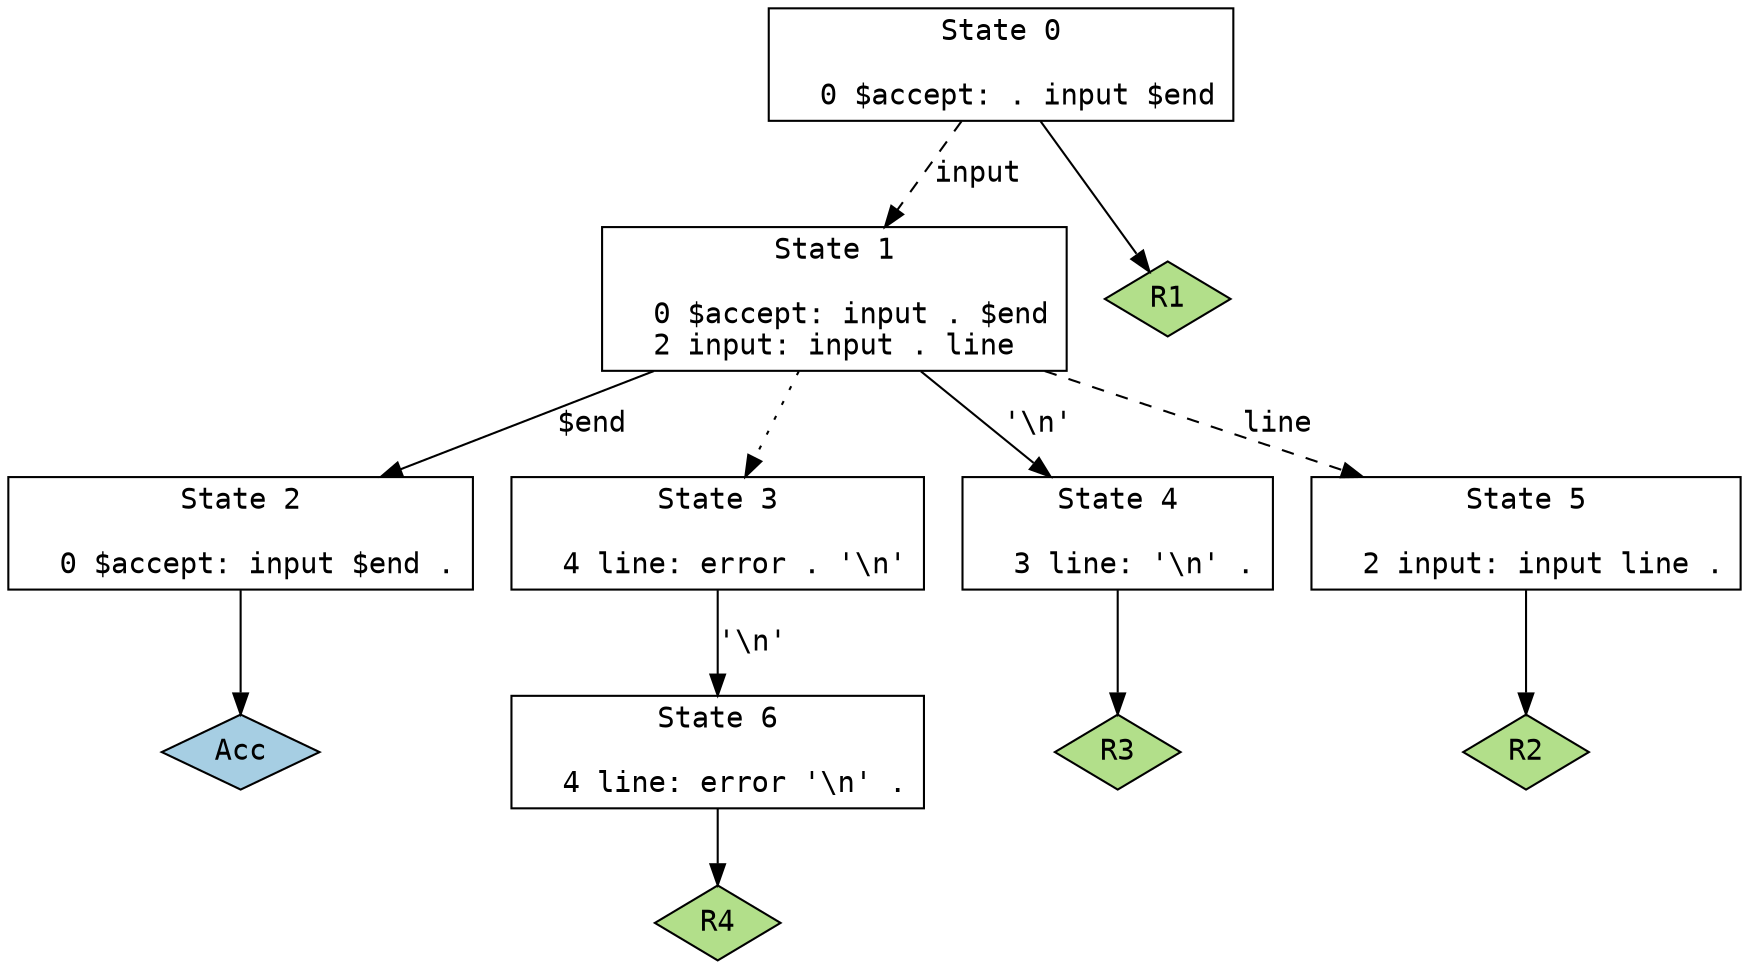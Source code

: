 // Generated by GNU Bison 3.0.4.
// Report bugs to <bug-bison@gnu.org>.
// Home page: <http://www.gnu.org/software/bison/>.

digraph "calc.y"
{
  node [fontname = courier, shape = box, colorscheme = paired6]
  edge [fontname = courier]

  0 [label="State 0\n\l  0 $accept: . input $end\l"]
  0 -> 1 [style=dashed label="input"]
  0 -> "0R1" [style=solid]
 "0R1" [label="R1", fillcolor=3, shape=diamond, style=filled]
  1 [label="State 1\n\l  0 $accept: input . $end\l  2 input: input . line\l"]
  1 -> 2 [style=solid label="$end"]
  1 -> 3 [style=dotted]
  1 -> 4 [style=solid label="'\\n'"]
  1 -> 5 [style=dashed label="line"]
  2 [label="State 2\n\l  0 $accept: input $end .\l"]
  2 -> "2R0" [style=solid]
 "2R0" [label="Acc", fillcolor=1, shape=diamond, style=filled]
  3 [label="State 3\n\l  4 line: error . '\\n'\l"]
  3 -> 6 [style=solid label="'\\n'"]
  4 [label="State 4\n\l  3 line: '\\n' .\l"]
  4 -> "4R3" [style=solid]
 "4R3" [label="R3", fillcolor=3, shape=diamond, style=filled]
  5 [label="State 5\n\l  2 input: input line .\l"]
  5 -> "5R2" [style=solid]
 "5R2" [label="R2", fillcolor=3, shape=diamond, style=filled]
  6 [label="State 6\n\l  4 line: error '\\n' .\l"]
  6 -> "6R4" [style=solid]
 "6R4" [label="R4", fillcolor=3, shape=diamond, style=filled]
}
